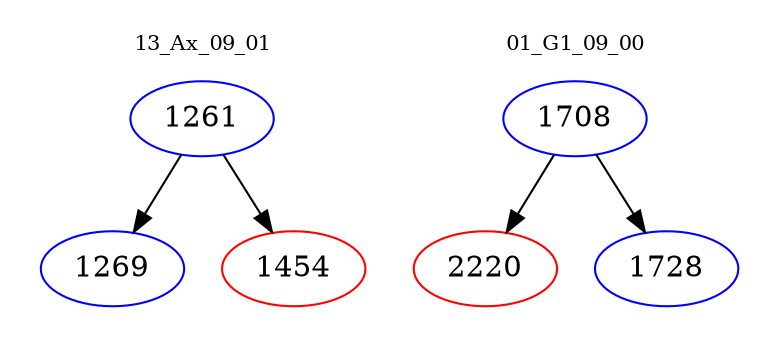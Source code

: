 digraph{
subgraph cluster_0 {
color = white
label = "13_Ax_09_01";
fontsize=10;
T0_1261 [label="1261", color="blue"]
T0_1261 -> T0_1269 [color="black"]
T0_1269 [label="1269", color="blue"]
T0_1261 -> T0_1454 [color="black"]
T0_1454 [label="1454", color="red"]
}
subgraph cluster_1 {
color = white
label = "01_G1_09_00";
fontsize=10;
T1_1708 [label="1708", color="blue"]
T1_1708 -> T1_2220 [color="black"]
T1_2220 [label="2220", color="red"]
T1_1708 -> T1_1728 [color="black"]
T1_1728 [label="1728", color="blue"]
}
}
